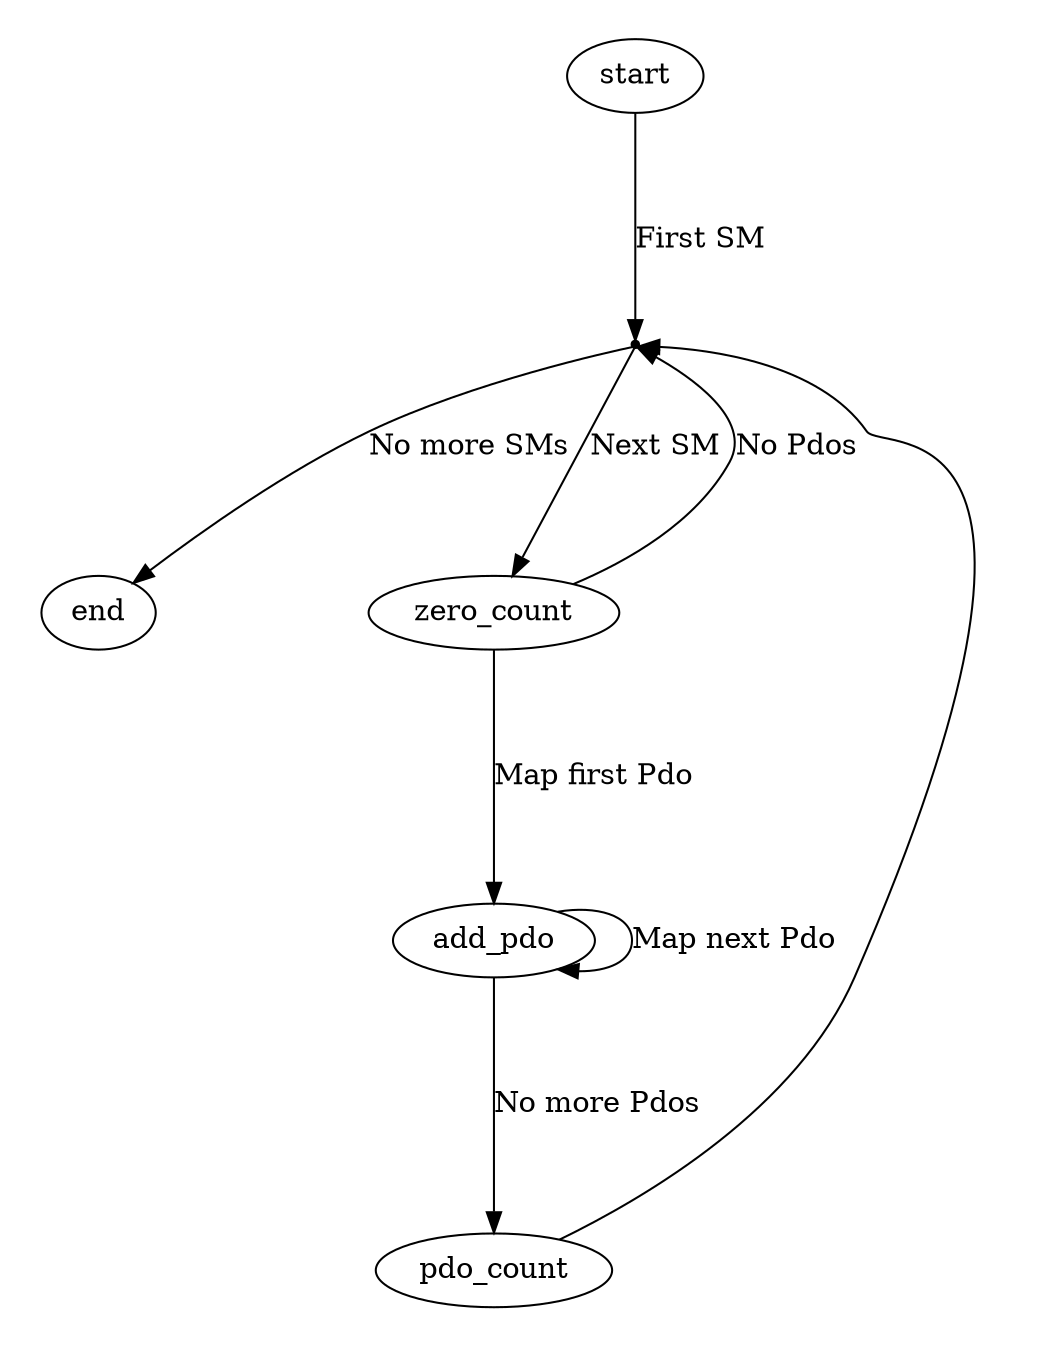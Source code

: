 
/* $Id$ */

digraph pdomapping {
    size="7,9"
    center=1
	ratio=fill

    next_sync [shape=point,label=""]

    start -> next_sync [label="First SM"]
    next_sync -> end [label="No more SMs"]
    next_sync -> zero_count [label="Next SM"]
    zero_count -> next_sync [label="No Pdos"]
    zero_count -> add_pdo [label="Map first Pdo", weight=5]
    add_pdo -> add_pdo [label="Map next Pdo"]
    add_pdo -> pdo_count [label="No more Pdos", weight=5]
    pdo_count -> next_sync
}

